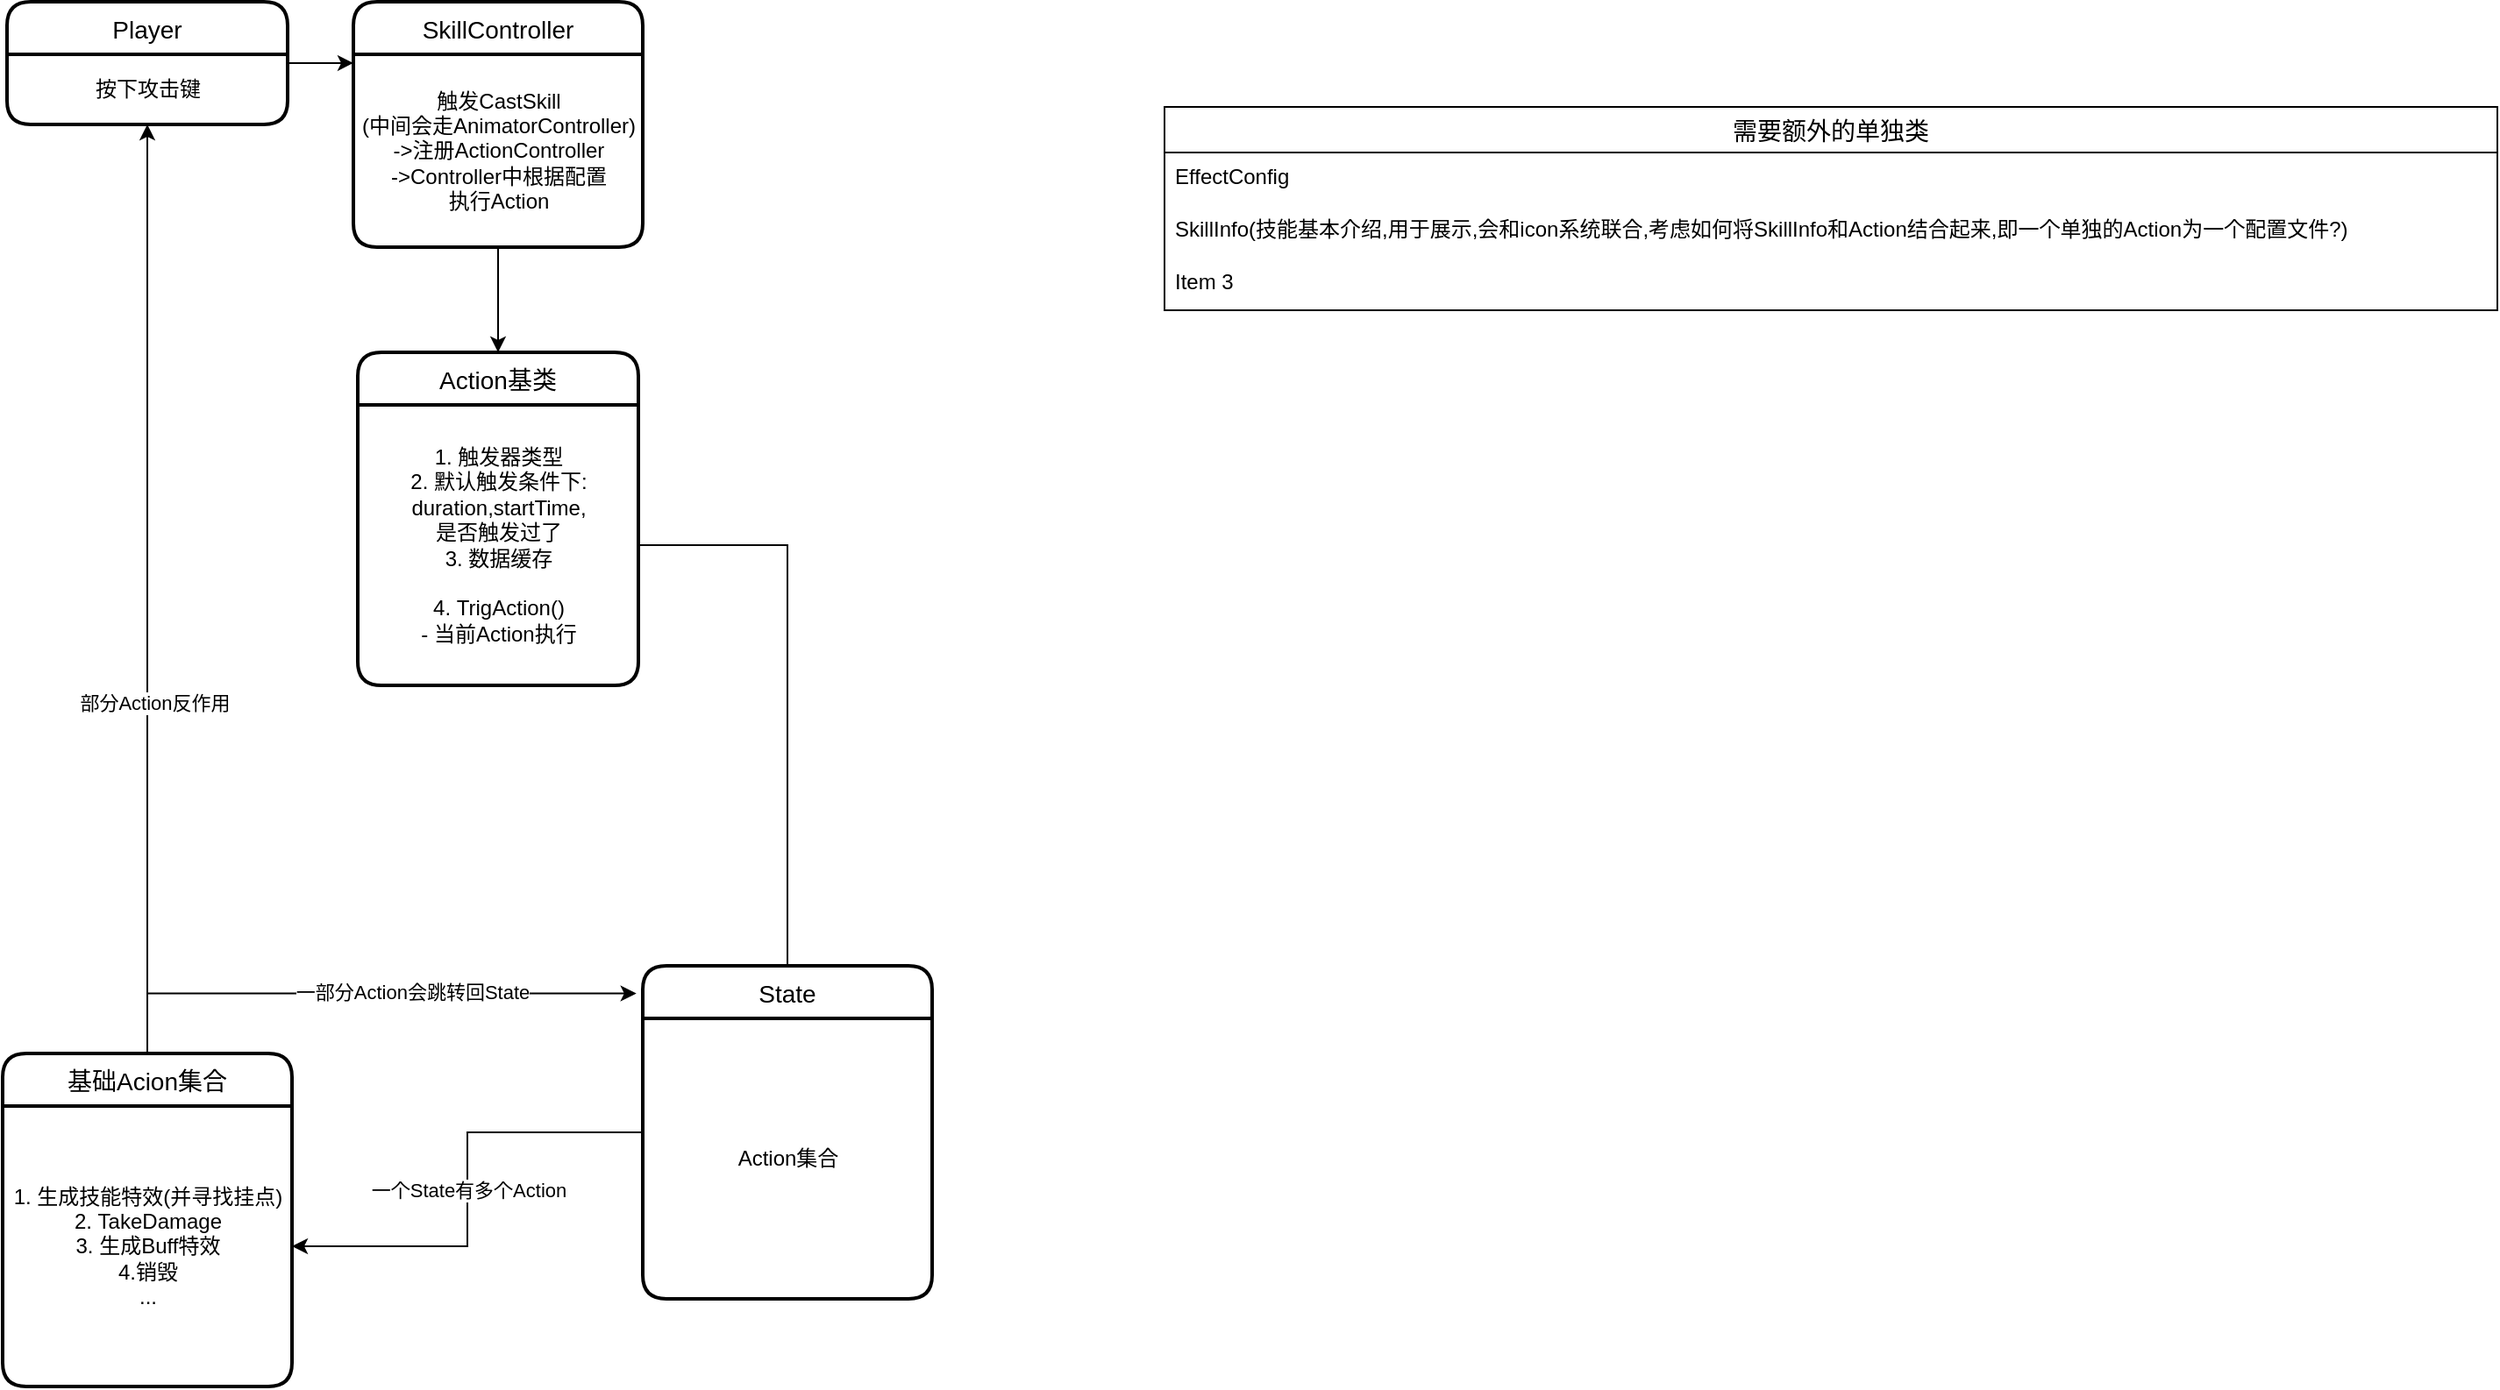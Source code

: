 <mxfile version="13.9.9" type="device"><diagram id="iXqV3fUSmGgMk6asgzia" name="第 1 页"><mxGraphModel dx="956" dy="632" grid="1" gridSize="10" guides="1" tooltips="1" connect="1" arrows="1" fold="1" page="1" pageScale="1" pageWidth="827" pageHeight="1169" math="0" shadow="0"><root><mxCell id="0"/><mxCell id="1" parent="0"/><mxCell id="xZhUWqTN8rvQCI42kNfr-16" value="Action基类" style="swimlane;childLayout=stackLayout;horizontal=1;startSize=30;horizontalStack=0;rounded=1;fontSize=14;fontStyle=0;strokeWidth=2;resizeParent=0;resizeLast=1;shadow=0;dashed=0;align=center;" parent="1" vertex="1"><mxGeometry x="430" y="220" width="160" height="190" as="geometry"/></mxCell><mxCell id="xZhUWqTN8rvQCI42kNfr-19" value="1. 触发器类型&lt;br&gt;2. 默认触发条件下: &lt;br&gt;duration,startTime,&lt;br&gt;是否触发过了&lt;br&gt;3. 数据缓存&lt;br&gt;&lt;br&gt;4. TrigAction() &lt;br&gt;- 当前Action执行&lt;br&gt;" style="text;html=1;align=center;verticalAlign=middle;resizable=0;points=[];autosize=1;" parent="xZhUWqTN8rvQCI42kNfr-16" vertex="1"><mxGeometry y="30" width="160" height="160" as="geometry"/></mxCell><mxCell id="xZhUWqTN8rvQCI42kNfr-25" style="edgeStyle=orthogonalEdgeStyle;rounded=0;orthogonalLoop=1;jettySize=auto;html=1;entryX=0;entryY=0.045;entryDx=0;entryDy=0;entryPerimeter=0;" parent="1" source="xZhUWqTN8rvQCI42kNfr-20" target="xZhUWqTN8rvQCI42kNfr-24" edge="1"><mxGeometry relative="1" as="geometry"/></mxCell><mxCell id="xZhUWqTN8rvQCI42kNfr-20" value="Player" style="swimlane;childLayout=stackLayout;horizontal=1;startSize=30;horizontalStack=0;rounded=1;fontSize=14;fontStyle=0;strokeWidth=2;resizeParent=0;resizeLast=1;shadow=0;dashed=0;align=center;" parent="1" vertex="1"><mxGeometry x="230" y="20" width="160" height="70" as="geometry"/></mxCell><mxCell id="xZhUWqTN8rvQCI42kNfr-21" value="按下攻击键" style="text;html=1;align=center;verticalAlign=middle;resizable=0;points=[];autosize=1;" parent="xZhUWqTN8rvQCI42kNfr-20" vertex="1"><mxGeometry y="30" width="160" height="40" as="geometry"/></mxCell><mxCell id="xZhUWqTN8rvQCI42kNfr-23" value="SkillController" style="swimlane;childLayout=stackLayout;horizontal=1;startSize=30;horizontalStack=0;rounded=1;fontSize=14;fontStyle=0;strokeWidth=2;resizeParent=0;resizeLast=1;shadow=0;dashed=0;align=center;" parent="1" vertex="1"><mxGeometry x="427.5" y="20" width="165" height="140" as="geometry"/></mxCell><mxCell id="xZhUWqTN8rvQCI42kNfr-24" value="触发CastSkill&lt;br&gt;(中间会走AnimatorController)&lt;br&gt;-&amp;gt;注册ActionController&lt;br&gt;-&amp;gt;Controller中根据配置&lt;br&gt;执行Action" style="text;html=1;align=center;verticalAlign=middle;resizable=0;points=[];autosize=1;" parent="xZhUWqTN8rvQCI42kNfr-23" vertex="1"><mxGeometry y="30" width="165" height="110" as="geometry"/></mxCell><mxCell id="xZhUWqTN8rvQCI42kNfr-26" style="edgeStyle=orthogonalEdgeStyle;rounded=0;orthogonalLoop=1;jettySize=auto;html=1;entryX=0.5;entryY=0;entryDx=0;entryDy=0;" parent="1" source="xZhUWqTN8rvQCI42kNfr-24" target="xZhUWqTN8rvQCI42kNfr-16" edge="1"><mxGeometry relative="1" as="geometry"/></mxCell><mxCell id="VFt8lWeqOQMl5pCJXVMC-10" style="edgeStyle=orthogonalEdgeStyle;rounded=0;orthogonalLoop=1;jettySize=auto;html=1;entryX=-0.022;entryY=0.083;entryDx=0;entryDy=0;entryPerimeter=0;" edge="1" parent="1" source="xZhUWqTN8rvQCI42kNfr-27" target="VFt8lWeqOQMl5pCJXVMC-1"><mxGeometry relative="1" as="geometry"><Array as="points"><mxPoint x="310" y="586"/></Array></mxGeometry></mxCell><mxCell id="VFt8lWeqOQMl5pCJXVMC-11" value="一部分Action会跳转回State" style="edgeLabel;html=1;align=center;verticalAlign=middle;resizable=0;points=[];" vertex="1" connectable="0" parent="VFt8lWeqOQMl5pCJXVMC-10"><mxGeometry x="0.181" y="1" relative="1" as="geometry"><mxPoint as="offset"/></mxGeometry></mxCell><mxCell id="xZhUWqTN8rvQCI42kNfr-27" value="基础Acion集合" style="swimlane;childLayout=stackLayout;horizontal=1;startSize=30;horizontalStack=0;rounded=1;fontSize=14;fontStyle=0;strokeWidth=2;resizeParent=0;resizeLast=1;shadow=0;dashed=0;align=center;" parent="1" vertex="1"><mxGeometry x="227.5" y="620" width="165" height="190" as="geometry"/></mxCell><mxCell id="xZhUWqTN8rvQCI42kNfr-28" value="1. 生成技能特效(并寻找挂点)&lt;br&gt;2. TakeDamage&lt;br&gt;3. 生成Buff特效&lt;br&gt;4.销毁&lt;br&gt;..." style="text;html=1;align=center;verticalAlign=middle;resizable=0;points=[];autosize=1;" parent="xZhUWqTN8rvQCI42kNfr-27" vertex="1"><mxGeometry y="30" width="165" height="160" as="geometry"/></mxCell><mxCell id="xZhUWqTN8rvQCI42kNfr-29" style="edgeStyle=orthogonalEdgeStyle;rounded=0;orthogonalLoop=1;jettySize=auto;html=1;" parent="1" source="xZhUWqTN8rvQCI42kNfr-19" target="VFt8lWeqOQMl5pCJXVMC-2" edge="1"><mxGeometry relative="1" as="geometry"/></mxCell><mxCell id="xZhUWqTN8rvQCI42kNfr-30" style="edgeStyle=orthogonalEdgeStyle;rounded=0;orthogonalLoop=1;jettySize=auto;html=1;exitX=0.5;exitY=0;exitDx=0;exitDy=0;" parent="1" source="xZhUWqTN8rvQCI42kNfr-27" target="xZhUWqTN8rvQCI42kNfr-21" edge="1"><mxGeometry relative="1" as="geometry"><Array as="points"><mxPoint x="310" y="600"/></Array></mxGeometry></mxCell><mxCell id="xZhUWqTN8rvQCI42kNfr-31" value="部分Action反作用" style="edgeLabel;html=1;align=center;verticalAlign=middle;resizable=0;points=[];" parent="xZhUWqTN8rvQCI42kNfr-30" vertex="1" connectable="0"><mxGeometry x="-0.245" y="-4" relative="1" as="geometry"><mxPoint as="offset"/></mxGeometry></mxCell><mxCell id="xZhUWqTN8rvQCI42kNfr-32" value="需要额外的单独类" style="swimlane;fontStyle=0;childLayout=stackLayout;horizontal=1;startSize=26;horizontalStack=0;resizeParent=1;resizeParentMax=0;resizeLast=0;collapsible=1;marginBottom=0;align=center;fontSize=14;" parent="1" vertex="1"><mxGeometry x="890" y="80" width="760" height="116" as="geometry"/></mxCell><mxCell id="xZhUWqTN8rvQCI42kNfr-33" value="EffectConfig" style="text;strokeColor=none;fillColor=none;spacingLeft=4;spacingRight=4;overflow=hidden;rotatable=0;points=[[0,0.5],[1,0.5]];portConstraint=eastwest;fontSize=12;" parent="xZhUWqTN8rvQCI42kNfr-32" vertex="1"><mxGeometry y="26" width="760" height="30" as="geometry"/></mxCell><mxCell id="xZhUWqTN8rvQCI42kNfr-34" value="SkillInfo(技能基本介绍,用于展示,会和icon系统联合,考虑如何将SkillInfo和Action结合起来,即一个单独的Action为一个配置文件?)" style="text;strokeColor=none;fillColor=none;spacingLeft=4;spacingRight=4;overflow=hidden;rotatable=0;points=[[0,0.5],[1,0.5]];portConstraint=eastwest;fontSize=12;" parent="xZhUWqTN8rvQCI42kNfr-32" vertex="1"><mxGeometry y="56" width="760" height="30" as="geometry"/></mxCell><mxCell id="xZhUWqTN8rvQCI42kNfr-35" value="Item 3" style="text;strokeColor=none;fillColor=none;spacingLeft=4;spacingRight=4;overflow=hidden;rotatable=0;points=[[0,0.5],[1,0.5]];portConstraint=eastwest;fontSize=12;" parent="xZhUWqTN8rvQCI42kNfr-32" vertex="1"><mxGeometry y="86" width="760" height="30" as="geometry"/></mxCell><mxCell id="VFt8lWeqOQMl5pCJXVMC-8" value="一个State有多个Action" style="edgeStyle=orthogonalEdgeStyle;rounded=0;orthogonalLoop=1;jettySize=auto;html=1;" edge="1" parent="1" source="VFt8lWeqOQMl5pCJXVMC-1" target="xZhUWqTN8rvQCI42kNfr-28"><mxGeometry relative="1" as="geometry"/></mxCell><mxCell id="VFt8lWeqOQMl5pCJXVMC-1" value="State" style="swimlane;childLayout=stackLayout;horizontal=1;startSize=30;horizontalStack=0;rounded=1;fontSize=14;fontStyle=0;strokeWidth=2;resizeParent=0;resizeLast=1;shadow=0;dashed=0;align=center;" vertex="1" parent="1"><mxGeometry x="592.5" y="570" width="165" height="190" as="geometry"/></mxCell><mxCell id="VFt8lWeqOQMl5pCJXVMC-2" value="Action集合" style="text;html=1;align=center;verticalAlign=middle;resizable=0;points=[];autosize=1;" vertex="1" parent="VFt8lWeqOQMl5pCJXVMC-1"><mxGeometry y="30" width="165" height="160" as="geometry"/></mxCell></root></mxGraphModel></diagram></mxfile>